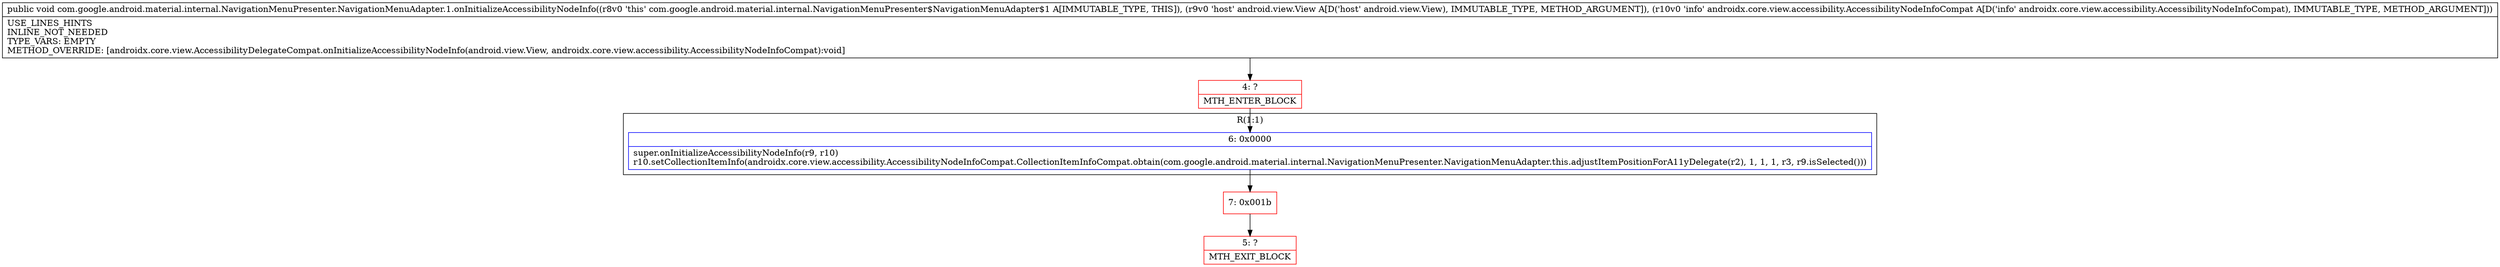 digraph "CFG forcom.google.android.material.internal.NavigationMenuPresenter.NavigationMenuAdapter.1.onInitializeAccessibilityNodeInfo(Landroid\/view\/View;Landroidx\/core\/view\/accessibility\/AccessibilityNodeInfoCompat;)V" {
subgraph cluster_Region_1511155377 {
label = "R(1:1)";
node [shape=record,color=blue];
Node_6 [shape=record,label="{6\:\ 0x0000|super.onInitializeAccessibilityNodeInfo(r9, r10)\lr10.setCollectionItemInfo(androidx.core.view.accessibility.AccessibilityNodeInfoCompat.CollectionItemInfoCompat.obtain(com.google.android.material.internal.NavigationMenuPresenter.NavigationMenuAdapter.this.adjustItemPositionForA11yDelegate(r2), 1, 1, 1, r3, r9.isSelected()))\l}"];
}
Node_4 [shape=record,color=red,label="{4\:\ ?|MTH_ENTER_BLOCK\l}"];
Node_7 [shape=record,color=red,label="{7\:\ 0x001b}"];
Node_5 [shape=record,color=red,label="{5\:\ ?|MTH_EXIT_BLOCK\l}"];
MethodNode[shape=record,label="{public void com.google.android.material.internal.NavigationMenuPresenter.NavigationMenuAdapter.1.onInitializeAccessibilityNodeInfo((r8v0 'this' com.google.android.material.internal.NavigationMenuPresenter$NavigationMenuAdapter$1 A[IMMUTABLE_TYPE, THIS]), (r9v0 'host' android.view.View A[D('host' android.view.View), IMMUTABLE_TYPE, METHOD_ARGUMENT]), (r10v0 'info' androidx.core.view.accessibility.AccessibilityNodeInfoCompat A[D('info' androidx.core.view.accessibility.AccessibilityNodeInfoCompat), IMMUTABLE_TYPE, METHOD_ARGUMENT]))  | USE_LINES_HINTS\lINLINE_NOT_NEEDED\lTYPE_VARS: EMPTY\lMETHOD_OVERRIDE: [androidx.core.view.AccessibilityDelegateCompat.onInitializeAccessibilityNodeInfo(android.view.View, androidx.core.view.accessibility.AccessibilityNodeInfoCompat):void]\l}"];
MethodNode -> Node_4;Node_6 -> Node_7;
Node_4 -> Node_6;
Node_7 -> Node_5;
}

